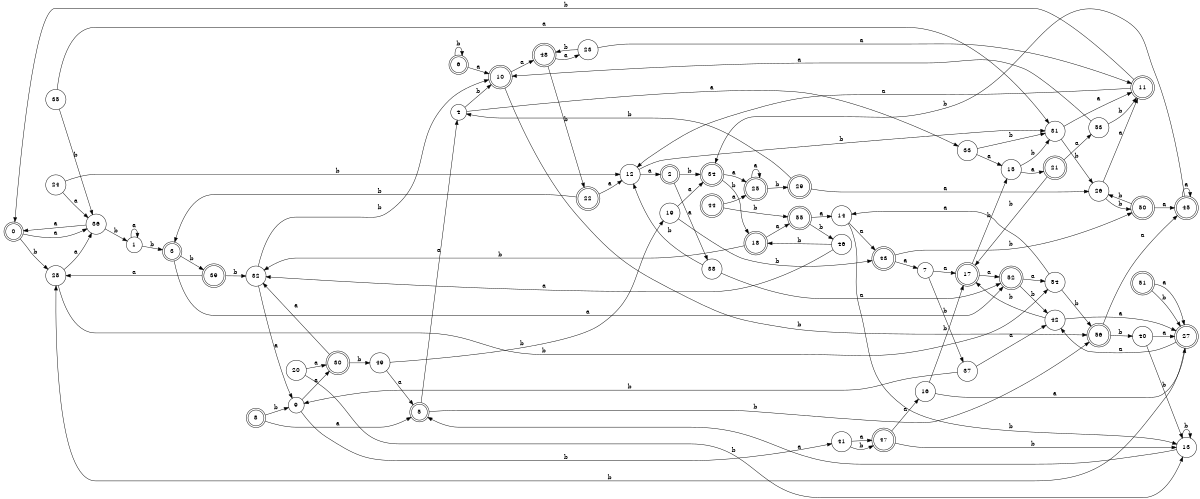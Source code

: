 digraph n46_10 {
__start0 [label="" shape="none"];

rankdir=LR;
size="8,5";

s0 [style="rounded,filled", color="black", fillcolor="white" shape="doublecircle", label="0"];
s1 [style="filled", color="black", fillcolor="white" shape="circle", label="1"];
s2 [style="rounded,filled", color="black", fillcolor="white" shape="doublecircle", label="2"];
s3 [style="rounded,filled", color="black", fillcolor="white" shape="doublecircle", label="3"];
s4 [style="filled", color="black", fillcolor="white" shape="circle", label="4"];
s5 [style="rounded,filled", color="black", fillcolor="white" shape="doublecircle", label="5"];
s6 [style="rounded,filled", color="black", fillcolor="white" shape="doublecircle", label="6"];
s7 [style="filled", color="black", fillcolor="white" shape="circle", label="7"];
s8 [style="rounded,filled", color="black", fillcolor="white" shape="doublecircle", label="8"];
s9 [style="filled", color="black", fillcolor="white" shape="circle", label="9"];
s10 [style="rounded,filled", color="black", fillcolor="white" shape="doublecircle", label="10"];
s11 [style="rounded,filled", color="black", fillcolor="white" shape="doublecircle", label="11"];
s12 [style="filled", color="black", fillcolor="white" shape="circle", label="12"];
s13 [style="filled", color="black", fillcolor="white" shape="circle", label="13"];
s14 [style="filled", color="black", fillcolor="white" shape="circle", label="14"];
s15 [style="filled", color="black", fillcolor="white" shape="circle", label="15"];
s16 [style="filled", color="black", fillcolor="white" shape="circle", label="16"];
s17 [style="rounded,filled", color="black", fillcolor="white" shape="doublecircle", label="17"];
s18 [style="rounded,filled", color="black", fillcolor="white" shape="doublecircle", label="18"];
s19 [style="filled", color="black", fillcolor="white" shape="circle", label="19"];
s20 [style="filled", color="black", fillcolor="white" shape="circle", label="20"];
s21 [style="rounded,filled", color="black", fillcolor="white" shape="doublecircle", label="21"];
s22 [style="rounded,filled", color="black", fillcolor="white" shape="doublecircle", label="22"];
s23 [style="filled", color="black", fillcolor="white" shape="circle", label="23"];
s24 [style="filled", color="black", fillcolor="white" shape="circle", label="24"];
s25 [style="rounded,filled", color="black", fillcolor="white" shape="doublecircle", label="25"];
s26 [style="filled", color="black", fillcolor="white" shape="circle", label="26"];
s27 [style="rounded,filled", color="black", fillcolor="white" shape="doublecircle", label="27"];
s28 [style="filled", color="black", fillcolor="white" shape="circle", label="28"];
s29 [style="rounded,filled", color="black", fillcolor="white" shape="doublecircle", label="29"];
s30 [style="rounded,filled", color="black", fillcolor="white" shape="doublecircle", label="30"];
s31 [style="filled", color="black", fillcolor="white" shape="circle", label="31"];
s32 [style="filled", color="black", fillcolor="white" shape="circle", label="32"];
s33 [style="filled", color="black", fillcolor="white" shape="circle", label="33"];
s34 [style="rounded,filled", color="black", fillcolor="white" shape="doublecircle", label="34"];
s35 [style="filled", color="black", fillcolor="white" shape="circle", label="35"];
s36 [style="filled", color="black", fillcolor="white" shape="circle", label="36"];
s37 [style="filled", color="black", fillcolor="white" shape="circle", label="37"];
s38 [style="filled", color="black", fillcolor="white" shape="circle", label="38"];
s39 [style="rounded,filled", color="black", fillcolor="white" shape="doublecircle", label="39"];
s40 [style="filled", color="black", fillcolor="white" shape="circle", label="40"];
s41 [style="filled", color="black", fillcolor="white" shape="circle", label="41"];
s42 [style="filled", color="black", fillcolor="white" shape="circle", label="42"];
s43 [style="rounded,filled", color="black", fillcolor="white" shape="doublecircle", label="43"];
s44 [style="rounded,filled", color="black", fillcolor="white" shape="doublecircle", label="44"];
s45 [style="rounded,filled", color="black", fillcolor="white" shape="doublecircle", label="45"];
s46 [style="filled", color="black", fillcolor="white" shape="circle", label="46"];
s47 [style="rounded,filled", color="black", fillcolor="white" shape="doublecircle", label="47"];
s48 [style="rounded,filled", color="black", fillcolor="white" shape="doublecircle", label="48"];
s49 [style="filled", color="black", fillcolor="white" shape="circle", label="49"];
s50 [style="rounded,filled", color="black", fillcolor="white" shape="doublecircle", label="50"];
s51 [style="rounded,filled", color="black", fillcolor="white" shape="doublecircle", label="51"];
s52 [style="rounded,filled", color="black", fillcolor="white" shape="doublecircle", label="52"];
s53 [style="filled", color="black", fillcolor="white" shape="circle", label="53"];
s54 [style="filled", color="black", fillcolor="white" shape="circle", label="54"];
s55 [style="rounded,filled", color="black", fillcolor="white" shape="doublecircle", label="55"];
s56 [style="rounded,filled", color="black", fillcolor="white" shape="doublecircle", label="56"];
s0 -> s36 [label="a"];
s0 -> s28 [label="b"];
s1 -> s1 [label="a"];
s1 -> s3 [label="b"];
s2 -> s38 [label="a"];
s2 -> s34 [label="b"];
s3 -> s52 [label="a"];
s3 -> s39 [label="b"];
s4 -> s33 [label="a"];
s4 -> s10 [label="b"];
s5 -> s4 [label="a"];
s5 -> s56 [label="b"];
s6 -> s10 [label="a"];
s6 -> s6 [label="b"];
s7 -> s17 [label="a"];
s7 -> s37 [label="b"];
s8 -> s5 [label="a"];
s8 -> s9 [label="b"];
s9 -> s30 [label="a"];
s9 -> s41 [label="b"];
s10 -> s48 [label="a"];
s10 -> s56 [label="b"];
s11 -> s12 [label="a"];
s11 -> s0 [label="b"];
s12 -> s2 [label="a"];
s12 -> s31 [label="b"];
s13 -> s5 [label="a"];
s13 -> s13 [label="b"];
s14 -> s43 [label="a"];
s14 -> s13 [label="b"];
s15 -> s21 [label="a"];
s15 -> s31 [label="b"];
s16 -> s27 [label="a"];
s16 -> s17 [label="b"];
s17 -> s52 [label="a"];
s17 -> s15 [label="b"];
s18 -> s55 [label="a"];
s18 -> s32 [label="b"];
s19 -> s34 [label="a"];
s19 -> s43 [label="b"];
s20 -> s30 [label="a"];
s20 -> s13 [label="b"];
s21 -> s53 [label="a"];
s21 -> s17 [label="b"];
s22 -> s12 [label="a"];
s22 -> s3 [label="b"];
s23 -> s11 [label="a"];
s23 -> s48 [label="b"];
s24 -> s36 [label="a"];
s24 -> s12 [label="b"];
s25 -> s25 [label="a"];
s25 -> s29 [label="b"];
s26 -> s11 [label="a"];
s26 -> s50 [label="b"];
s27 -> s42 [label="a"];
s27 -> s28 [label="b"];
s28 -> s36 [label="a"];
s28 -> s54 [label="b"];
s29 -> s26 [label="a"];
s29 -> s4 [label="b"];
s30 -> s32 [label="a"];
s30 -> s49 [label="b"];
s31 -> s11 [label="a"];
s31 -> s26 [label="b"];
s32 -> s9 [label="a"];
s32 -> s10 [label="b"];
s33 -> s15 [label="a"];
s33 -> s31 [label="b"];
s34 -> s25 [label="a"];
s34 -> s18 [label="b"];
s35 -> s31 [label="a"];
s35 -> s36 [label="b"];
s36 -> s0 [label="a"];
s36 -> s1 [label="b"];
s37 -> s42 [label="a"];
s37 -> s9 [label="b"];
s38 -> s52 [label="a"];
s38 -> s12 [label="b"];
s39 -> s28 [label="a"];
s39 -> s32 [label="b"];
s40 -> s27 [label="a"];
s40 -> s13 [label="b"];
s41 -> s47 [label="a"];
s41 -> s47 [label="b"];
s42 -> s27 [label="a"];
s42 -> s17 [label="b"];
s43 -> s7 [label="a"];
s43 -> s50 [label="b"];
s44 -> s25 [label="a"];
s44 -> s55 [label="b"];
s45 -> s45 [label="a"];
s45 -> s34 [label="b"];
s46 -> s32 [label="a"];
s46 -> s18 [label="b"];
s47 -> s16 [label="a"];
s47 -> s13 [label="b"];
s48 -> s23 [label="a"];
s48 -> s22 [label="b"];
s49 -> s5 [label="a"];
s49 -> s19 [label="b"];
s50 -> s45 [label="a"];
s50 -> s26 [label="b"];
s51 -> s27 [label="a"];
s51 -> s27 [label="b"];
s52 -> s54 [label="a"];
s52 -> s42 [label="b"];
s53 -> s10 [label="a"];
s53 -> s11 [label="b"];
s54 -> s14 [label="a"];
s54 -> s56 [label="b"];
s55 -> s14 [label="a"];
s55 -> s46 [label="b"];
s56 -> s45 [label="a"];
s56 -> s40 [label="b"];

}